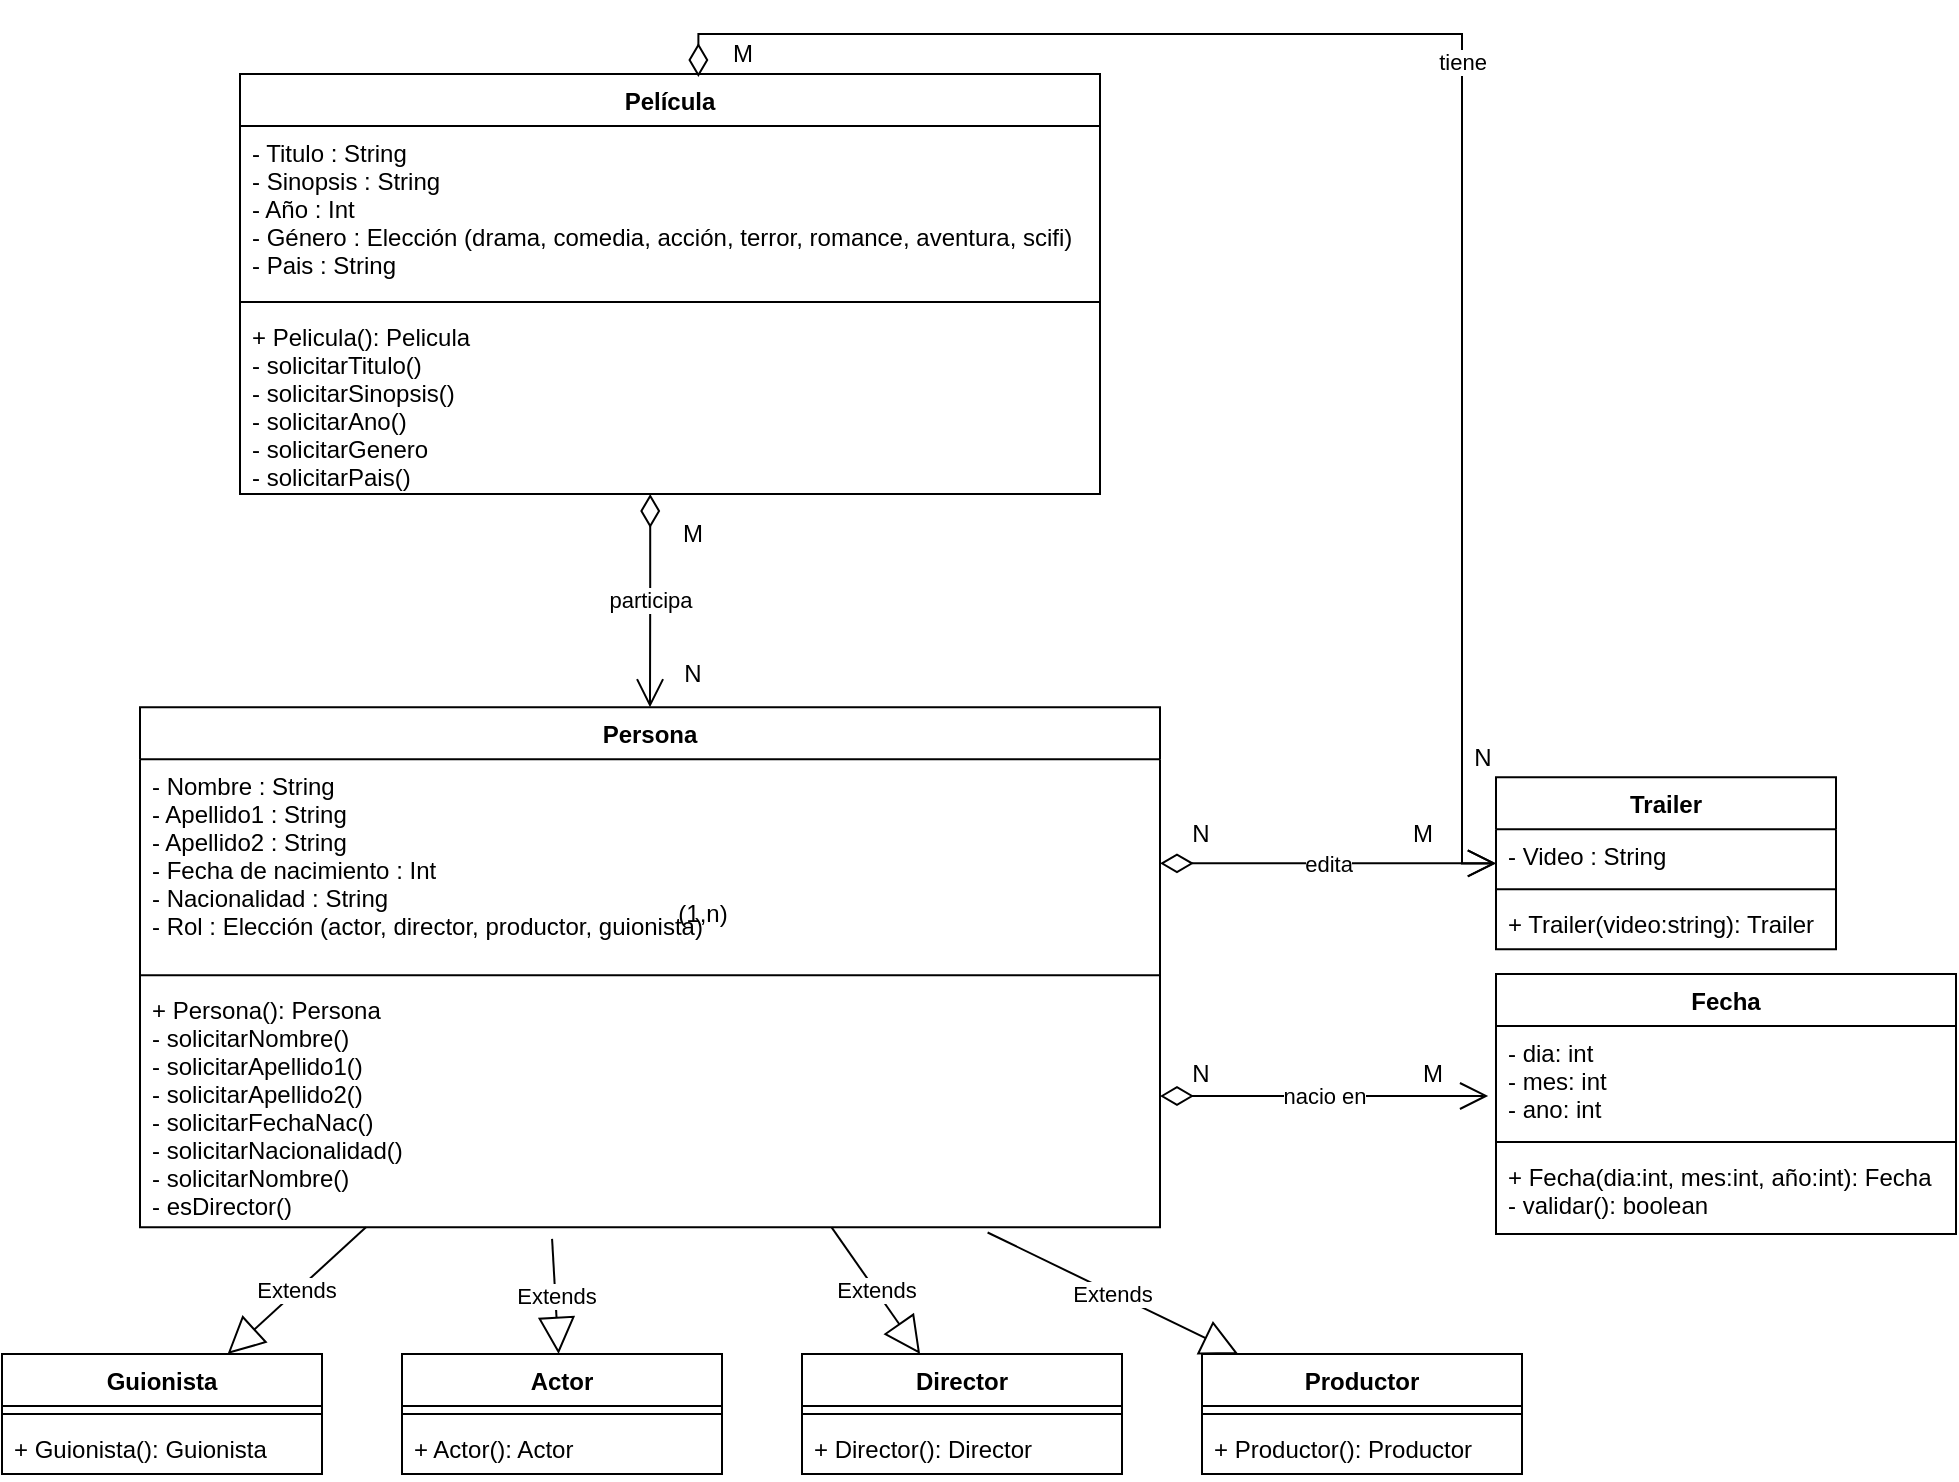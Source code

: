 <mxfile version="16.5.4" type="onedrive"><diagram id="4688H94HF23dFsTYzjyk" name="Page-1"><mxGraphModel dx="1422" dy="774" grid="1" gridSize="10" guides="1" tooltips="1" connect="1" arrows="1" fold="1" page="1" pageScale="1" pageWidth="827" pageHeight="1169" math="0" shadow="0"><root><mxCell id="0"/><mxCell id="1" parent="0"/><mxCell id="kCtXfmSQZAjbdjO5wjgW-1" value="Película" style="swimlane;fontStyle=1;align=center;verticalAlign=top;childLayout=stackLayout;horizontal=1;startSize=26;horizontalStack=0;resizeParent=1;resizeParentMax=0;resizeLast=0;collapsible=1;marginBottom=0;" parent="1" vertex="1"><mxGeometry x="199" y="40" width="430" height="210" as="geometry"/></mxCell><mxCell id="kCtXfmSQZAjbdjO5wjgW-2" value="- Titulo : String&#10;- Sinopsis : String&#10;- Año : Int&#10;- Género : Elección (drama, comedia, acción, terror, romance, aventura, scifi)&#10;- Pais : String" style="text;strokeColor=none;fillColor=none;align=left;verticalAlign=top;spacingLeft=4;spacingRight=4;overflow=hidden;rotatable=0;points=[[0,0.5],[1,0.5]];portConstraint=eastwest;" parent="kCtXfmSQZAjbdjO5wjgW-1" vertex="1"><mxGeometry y="26" width="430" height="84" as="geometry"/></mxCell><mxCell id="kCtXfmSQZAjbdjO5wjgW-3" value="" style="line;strokeWidth=1;fillColor=none;align=left;verticalAlign=middle;spacingTop=-1;spacingLeft=3;spacingRight=3;rotatable=0;labelPosition=right;points=[];portConstraint=eastwest;" parent="kCtXfmSQZAjbdjO5wjgW-1" vertex="1"><mxGeometry y="110" width="430" height="8" as="geometry"/></mxCell><mxCell id="kCtXfmSQZAjbdjO5wjgW-4" value="+ Pelicula(): Pelicula&#10;- solicitarTitulo()&#10;- solicitarSinopsis()&#10;- solicitarAno()&#10;- solicitarGenero&#10;- solicitarPais()" style="text;strokeColor=none;fillColor=none;align=left;verticalAlign=top;spacingLeft=4;spacingRight=4;overflow=hidden;rotatable=0;points=[[0,0.5],[1,0.5]];portConstraint=eastwest;" parent="kCtXfmSQZAjbdjO5wjgW-1" vertex="1"><mxGeometry y="118" width="430" height="92" as="geometry"/></mxCell><mxCell id="kCtXfmSQZAjbdjO5wjgW-5" value="Persona" style="swimlane;fontStyle=1;align=center;verticalAlign=top;childLayout=stackLayout;horizontal=1;startSize=26;horizontalStack=0;resizeParent=1;resizeParentMax=0;resizeLast=0;collapsible=1;marginBottom=0;" parent="1" vertex="1"><mxGeometry x="149" y="356.68" width="510" height="260" as="geometry"/></mxCell><mxCell id="kCtXfmSQZAjbdjO5wjgW-6" value="- Nombre : String&#10;- Apellido1 : String&#10;- Apellido2 : String&#10;- Fecha de nacimiento : Int&#10;- Nacionalidad : String&#10;- Rol : Elección (actor, director, productor, guionista)" style="text;strokeColor=none;fillColor=none;align=left;verticalAlign=top;spacingLeft=4;spacingRight=4;overflow=hidden;rotatable=0;points=[[0,0.5],[1,0.5]];portConstraint=eastwest;" parent="kCtXfmSQZAjbdjO5wjgW-5" vertex="1"><mxGeometry y="26" width="510" height="104" as="geometry"/></mxCell><mxCell id="kCtXfmSQZAjbdjO5wjgW-7" value="" style="line;strokeWidth=1;fillColor=none;align=left;verticalAlign=middle;spacingTop=-1;spacingLeft=3;spacingRight=3;rotatable=0;labelPosition=right;points=[];portConstraint=eastwest;" parent="kCtXfmSQZAjbdjO5wjgW-5" vertex="1"><mxGeometry y="130" width="510" height="8" as="geometry"/></mxCell><mxCell id="kCtXfmSQZAjbdjO5wjgW-8" value="+ Persona(): Persona&#10;- solicitarNombre()&#10;- solicitarApellido1()&#10;- solicitarApellido2()&#10;- solicitarFechaNac()&#10;- solicitarNacionalidad()&#10;- solicitarNombre()&#10;- esDirector()" style="text;strokeColor=none;fillColor=none;align=left;verticalAlign=top;spacingLeft=4;spacingRight=4;overflow=hidden;rotatable=0;points=[[0,0.5],[1,0.5]];portConstraint=eastwest;" parent="kCtXfmSQZAjbdjO5wjgW-5" vertex="1"><mxGeometry y="138" width="510" height="122" as="geometry"/></mxCell><mxCell id="kCtXfmSQZAjbdjO5wjgW-9" value="participa" style="endArrow=open;html=1;endSize=12;startArrow=diamondThin;startSize=14;startFill=0;edgeStyle=orthogonalEdgeStyle;rounded=0;exitX=0.477;exitY=1;exitDx=0;exitDy=0;exitPerimeter=0;" parent="1" source="kCtXfmSQZAjbdjO5wjgW-4" target="kCtXfmSQZAjbdjO5wjgW-5" edge="1"><mxGeometry relative="1" as="geometry"><mxPoint x="414" y="300" as="sourcePoint"/><mxPoint x="490" y="280" as="targetPoint"/><Array as="points"/></mxGeometry></mxCell><mxCell id="kCtXfmSQZAjbdjO5wjgW-12" value="(1,n)" style="text;html=1;align=center;verticalAlign=middle;resizable=0;points=[];autosize=1;strokeColor=none;fillColor=none;" parent="1" vertex="1"><mxGeometry x="410" y="450" width="40" height="20" as="geometry"/></mxCell><mxCell id="kCtXfmSQZAjbdjO5wjgW-40" value="Trailer" style="swimlane;fontStyle=1;align=center;verticalAlign=top;childLayout=stackLayout;horizontal=1;startSize=26;horizontalStack=0;resizeParent=1;resizeParentMax=0;resizeLast=0;collapsible=1;marginBottom=0;" parent="1" vertex="1"><mxGeometry x="827" y="391.68" width="170" height="86" as="geometry"/></mxCell><mxCell id="kCtXfmSQZAjbdjO5wjgW-41" value="- Video : String" style="text;strokeColor=none;fillColor=none;align=left;verticalAlign=top;spacingLeft=4;spacingRight=4;overflow=hidden;rotatable=0;points=[[0,0.5],[1,0.5]];portConstraint=eastwest;" parent="kCtXfmSQZAjbdjO5wjgW-40" vertex="1"><mxGeometry y="26" width="170" height="26" as="geometry"/></mxCell><mxCell id="kCtXfmSQZAjbdjO5wjgW-42" value="" style="line;strokeWidth=1;fillColor=none;align=left;verticalAlign=middle;spacingTop=-1;spacingLeft=3;spacingRight=3;rotatable=0;labelPosition=right;points=[];portConstraint=eastwest;" parent="kCtXfmSQZAjbdjO5wjgW-40" vertex="1"><mxGeometry y="52" width="170" height="8" as="geometry"/></mxCell><mxCell id="kCtXfmSQZAjbdjO5wjgW-43" value="+ Trailer(video:string): Trailer" style="text;strokeColor=none;fillColor=none;align=left;verticalAlign=top;spacingLeft=4;spacingRight=4;overflow=hidden;rotatable=0;points=[[0,0.5],[1,0.5]];portConstraint=eastwest;" parent="kCtXfmSQZAjbdjO5wjgW-40" vertex="1"><mxGeometry y="60" width="170" height="26" as="geometry"/></mxCell><mxCell id="kCtXfmSQZAjbdjO5wjgW-44" value="edita" style="endArrow=open;html=1;endSize=12;startArrow=diamondThin;startSize=14;startFill=0;edgeStyle=orthogonalEdgeStyle;rounded=0;" parent="1" source="kCtXfmSQZAjbdjO5wjgW-6" target="kCtXfmSQZAjbdjO5wjgW-40" edge="1"><mxGeometry relative="1" as="geometry"><mxPoint x="680" y="430.68" as="sourcePoint"/><mxPoint x="840" y="430.68" as="targetPoint"/></mxGeometry></mxCell><mxCell id="kCtXfmSQZAjbdjO5wjgW-47" value="Director" style="swimlane;fontStyle=1;align=center;verticalAlign=top;childLayout=stackLayout;horizontal=1;startSize=26;horizontalStack=0;resizeParent=1;resizeParentMax=0;resizeLast=0;collapsible=1;marginBottom=0;" parent="1" vertex="1"><mxGeometry x="480" y="680" width="160" height="60" as="geometry"/></mxCell><mxCell id="kCtXfmSQZAjbdjO5wjgW-49" value="" style="line;strokeWidth=1;fillColor=none;align=left;verticalAlign=middle;spacingTop=-1;spacingLeft=3;spacingRight=3;rotatable=0;labelPosition=right;points=[];portConstraint=eastwest;" parent="kCtXfmSQZAjbdjO5wjgW-47" vertex="1"><mxGeometry y="26" width="160" height="8" as="geometry"/></mxCell><mxCell id="kCtXfmSQZAjbdjO5wjgW-50" value="+ Director(): Director" style="text;strokeColor=none;fillColor=none;align=left;verticalAlign=top;spacingLeft=4;spacingRight=4;overflow=hidden;rotatable=0;points=[[0,0.5],[1,0.5]];portConstraint=eastwest;" parent="kCtXfmSQZAjbdjO5wjgW-47" vertex="1"><mxGeometry y="34" width="160" height="26" as="geometry"/></mxCell><mxCell id="kCtXfmSQZAjbdjO5wjgW-51" value="Extends" style="endArrow=block;endSize=16;endFill=0;html=1;rounded=0;" parent="1" source="kCtXfmSQZAjbdjO5wjgW-5" target="kCtXfmSQZAjbdjO5wjgW-47" edge="1"><mxGeometry width="160" relative="1" as="geometry"><mxPoint x="580" y="299.5" as="sourcePoint"/><mxPoint x="740" y="299.5" as="targetPoint"/></mxGeometry></mxCell><mxCell id="kCtXfmSQZAjbdjO5wjgW-61" value="Guionista" style="swimlane;fontStyle=1;align=center;verticalAlign=top;childLayout=stackLayout;horizontal=1;startSize=26;horizontalStack=0;resizeParent=1;resizeParentMax=0;resizeLast=0;collapsible=1;marginBottom=0;" parent="1" vertex="1"><mxGeometry x="80" y="680" width="160" height="60" as="geometry"/></mxCell><mxCell id="kCtXfmSQZAjbdjO5wjgW-63" value="" style="line;strokeWidth=1;fillColor=none;align=left;verticalAlign=middle;spacingTop=-1;spacingLeft=3;spacingRight=3;rotatable=0;labelPosition=right;points=[];portConstraint=eastwest;" parent="kCtXfmSQZAjbdjO5wjgW-61" vertex="1"><mxGeometry y="26" width="160" height="8" as="geometry"/></mxCell><mxCell id="kCtXfmSQZAjbdjO5wjgW-64" value="+ Guionista(): Guionista" style="text;strokeColor=none;fillColor=none;align=left;verticalAlign=top;spacingLeft=4;spacingRight=4;overflow=hidden;rotatable=0;points=[[0,0.5],[1,0.5]];portConstraint=eastwest;" parent="kCtXfmSQZAjbdjO5wjgW-61" vertex="1"><mxGeometry y="34" width="160" height="26" as="geometry"/></mxCell><mxCell id="kCtXfmSQZAjbdjO5wjgW-68" value="Extends" style="endArrow=block;endSize=16;endFill=0;html=1;rounded=0;" parent="1" source="kCtXfmSQZAjbdjO5wjgW-5" target="kCtXfmSQZAjbdjO5wjgW-61" edge="1"><mxGeometry width="160" relative="1" as="geometry"><mxPoint x="70" y="290.68" as="sourcePoint"/><mxPoint x="230" y="290.68" as="targetPoint"/></mxGeometry></mxCell><mxCell id="kCtXfmSQZAjbdjO5wjgW-72" value="tiene" style="endArrow=open;html=1;endSize=12;startArrow=diamondThin;startSize=14;startFill=0;edgeStyle=orthogonalEdgeStyle;rounded=0;exitX=0.533;exitY=0.007;exitDx=0;exitDy=0;exitPerimeter=0;" parent="1" source="kCtXfmSQZAjbdjO5wjgW-1" target="kCtXfmSQZAjbdjO5wjgW-40" edge="1"><mxGeometry relative="1" as="geometry"><mxPoint x="980" y="30" as="sourcePoint"/><mxPoint x="900" y="239.41" as="targetPoint"/><Array as="points"><mxPoint x="428" y="20"/><mxPoint x="810" y="20"/></Array></mxGeometry></mxCell><mxCell id="OYy1dXk24XE7rUPS0a7S-1" value="M" style="text;html=1;align=center;verticalAlign=middle;resizable=0;points=[];autosize=1;strokeColor=none;fillColor=none;" vertex="1" parent="1"><mxGeometry x="410" y="260" width="30" height="20" as="geometry"/></mxCell><mxCell id="OYy1dXk24XE7rUPS0a7S-4" value="Fecha" style="swimlane;fontStyle=1;align=center;verticalAlign=top;childLayout=stackLayout;horizontal=1;startSize=26;horizontalStack=0;resizeParent=1;resizeParentMax=0;resizeLast=0;collapsible=1;marginBottom=0;" vertex="1" parent="1"><mxGeometry x="827" y="490" width="230" height="130" as="geometry"/></mxCell><mxCell id="OYy1dXk24XE7rUPS0a7S-5" value="- dia: int&#10;- mes: int&#10;- ano: int" style="text;strokeColor=none;fillColor=none;align=left;verticalAlign=top;spacingLeft=4;spacingRight=4;overflow=hidden;rotatable=0;points=[[0,0.5],[1,0.5]];portConstraint=eastwest;" vertex="1" parent="OYy1dXk24XE7rUPS0a7S-4"><mxGeometry y="26" width="230" height="54" as="geometry"/></mxCell><mxCell id="OYy1dXk24XE7rUPS0a7S-6" value="" style="line;strokeWidth=1;fillColor=none;align=left;verticalAlign=middle;spacingTop=-1;spacingLeft=3;spacingRight=3;rotatable=0;labelPosition=right;points=[];portConstraint=eastwest;" vertex="1" parent="OYy1dXk24XE7rUPS0a7S-4"><mxGeometry y="80" width="230" height="8" as="geometry"/></mxCell><mxCell id="OYy1dXk24XE7rUPS0a7S-7" value="+ Fecha(dia:int, mes:int, año:int): Fecha&#10;- validar(): boolean" style="text;strokeColor=none;fillColor=none;align=left;verticalAlign=top;spacingLeft=4;spacingRight=4;overflow=hidden;rotatable=0;points=[[0,0.5],[1,0.5]];portConstraint=eastwest;" vertex="1" parent="OYy1dXk24XE7rUPS0a7S-4"><mxGeometry y="88" width="230" height="42" as="geometry"/></mxCell><mxCell id="OYy1dXk24XE7rUPS0a7S-8" value="nacio en" style="endArrow=open;html=1;endSize=12;startArrow=diamondThin;startSize=14;startFill=0;edgeStyle=orthogonalEdgeStyle;rounded=0;entryX=-0.017;entryY=0.648;entryDx=0;entryDy=0;entryPerimeter=0;" edge="1" parent="1" target="OYy1dXk24XE7rUPS0a7S-5"><mxGeometry relative="1" as="geometry"><mxPoint x="659" y="551" as="sourcePoint"/><mxPoint x="819" y="660" as="targetPoint"/><Array as="points"><mxPoint x="659" y="551"/></Array></mxGeometry></mxCell><mxCell id="OYy1dXk24XE7rUPS0a7S-11" value="M" style="text;html=1;align=center;verticalAlign=middle;resizable=0;points=[];autosize=1;strokeColor=none;fillColor=none;" vertex="1" parent="1"><mxGeometry x="775" y="410" width="30" height="20" as="geometry"/></mxCell><mxCell id="OYy1dXk24XE7rUPS0a7S-12" value="N" style="text;html=1;align=center;verticalAlign=middle;resizable=0;points=[];autosize=1;strokeColor=none;fillColor=none;" vertex="1" parent="1"><mxGeometry x="669" y="410" width="20" height="20" as="geometry"/></mxCell><mxCell id="OYy1dXk24XE7rUPS0a7S-13" value="N" style="text;html=1;align=center;verticalAlign=middle;resizable=0;points=[];autosize=1;strokeColor=none;fillColor=none;" vertex="1" parent="1"><mxGeometry x="415" y="330" width="20" height="20" as="geometry"/></mxCell><mxCell id="OYy1dXk24XE7rUPS0a7S-14" value="M" style="text;html=1;align=center;verticalAlign=middle;resizable=0;points=[];autosize=1;strokeColor=none;fillColor=none;" vertex="1" parent="1"><mxGeometry x="435" y="20" width="30" height="20" as="geometry"/></mxCell><mxCell id="OYy1dXk24XE7rUPS0a7S-15" value="N" style="text;html=1;align=center;verticalAlign=middle;resizable=0;points=[];autosize=1;strokeColor=none;fillColor=none;" vertex="1" parent="1"><mxGeometry x="810" y="371.68" width="20" height="20" as="geometry"/></mxCell><mxCell id="OYy1dXk24XE7rUPS0a7S-16" value="Actor" style="swimlane;fontStyle=1;align=center;verticalAlign=top;childLayout=stackLayout;horizontal=1;startSize=26;horizontalStack=0;resizeParent=1;resizeParentMax=0;resizeLast=0;collapsible=1;marginBottom=0;" vertex="1" parent="1"><mxGeometry x="280.0" y="680" width="160" height="60" as="geometry"/></mxCell><mxCell id="OYy1dXk24XE7rUPS0a7S-17" value="" style="line;strokeWidth=1;fillColor=none;align=left;verticalAlign=middle;spacingTop=-1;spacingLeft=3;spacingRight=3;rotatable=0;labelPosition=right;points=[];portConstraint=eastwest;" vertex="1" parent="OYy1dXk24XE7rUPS0a7S-16"><mxGeometry y="26" width="160" height="8" as="geometry"/></mxCell><mxCell id="OYy1dXk24XE7rUPS0a7S-18" value="+ Actor(): Actor" style="text;strokeColor=none;fillColor=none;align=left;verticalAlign=top;spacingLeft=4;spacingRight=4;overflow=hidden;rotatable=0;points=[[0,0.5],[1,0.5]];portConstraint=eastwest;" vertex="1" parent="OYy1dXk24XE7rUPS0a7S-16"><mxGeometry y="34" width="160" height="26" as="geometry"/></mxCell><mxCell id="OYy1dXk24XE7rUPS0a7S-19" value="Extends" style="endArrow=block;endSize=16;endFill=0;html=1;rounded=0;exitX=0.404;exitY=1.047;exitDx=0;exitDy=0;exitPerimeter=0;" edge="1" parent="1" target="OYy1dXk24XE7rUPS0a7S-16" source="kCtXfmSQZAjbdjO5wjgW-8"><mxGeometry width="160" relative="1" as="geometry"><mxPoint x="464.996" y="606.68" as="sourcePoint"/><mxPoint x="424.58" y="290.68" as="targetPoint"/></mxGeometry></mxCell><mxCell id="OYy1dXk24XE7rUPS0a7S-20" value="Productor" style="swimlane;fontStyle=1;align=center;verticalAlign=top;childLayout=stackLayout;horizontal=1;startSize=26;horizontalStack=0;resizeParent=1;resizeParentMax=0;resizeLast=0;collapsible=1;marginBottom=0;" vertex="1" parent="1"><mxGeometry x="680" y="680" width="160" height="60" as="geometry"/></mxCell><mxCell id="OYy1dXk24XE7rUPS0a7S-21" value="" style="line;strokeWidth=1;fillColor=none;align=left;verticalAlign=middle;spacingTop=-1;spacingLeft=3;spacingRight=3;rotatable=0;labelPosition=right;points=[];portConstraint=eastwest;" vertex="1" parent="OYy1dXk24XE7rUPS0a7S-20"><mxGeometry y="26" width="160" height="8" as="geometry"/></mxCell><mxCell id="OYy1dXk24XE7rUPS0a7S-22" value="+ Productor(): Productor" style="text;strokeColor=none;fillColor=none;align=left;verticalAlign=top;spacingLeft=4;spacingRight=4;overflow=hidden;rotatable=0;points=[[0,0.5],[1,0.5]];portConstraint=eastwest;" vertex="1" parent="OYy1dXk24XE7rUPS0a7S-20"><mxGeometry y="34" width="160" height="26" as="geometry"/></mxCell><mxCell id="OYy1dXk24XE7rUPS0a7S-23" value="Extends" style="endArrow=block;endSize=16;endFill=0;html=1;rounded=0;exitX=0.831;exitY=1.021;exitDx=0;exitDy=0;exitPerimeter=0;" edge="1" parent="1" target="OYy1dXk24XE7rUPS0a7S-20" source="kCtXfmSQZAjbdjO5wjgW-8"><mxGeometry width="160" relative="1" as="geometry"><mxPoint x="870.416" y="606.68" as="sourcePoint"/><mxPoint x="830" y="290.68" as="targetPoint"/></mxGeometry></mxCell><mxCell id="OYy1dXk24XE7rUPS0a7S-24" value="M" style="text;html=1;align=center;verticalAlign=middle;resizable=0;points=[];autosize=1;strokeColor=none;fillColor=none;" vertex="1" parent="1"><mxGeometry x="780" y="530" width="30" height="20" as="geometry"/></mxCell><mxCell id="OYy1dXk24XE7rUPS0a7S-25" value="N" style="text;html=1;align=center;verticalAlign=middle;resizable=0;points=[];autosize=1;strokeColor=none;fillColor=none;" vertex="1" parent="1"><mxGeometry x="669" y="530" width="20" height="20" as="geometry"/></mxCell></root></mxGraphModel></diagram></mxfile>